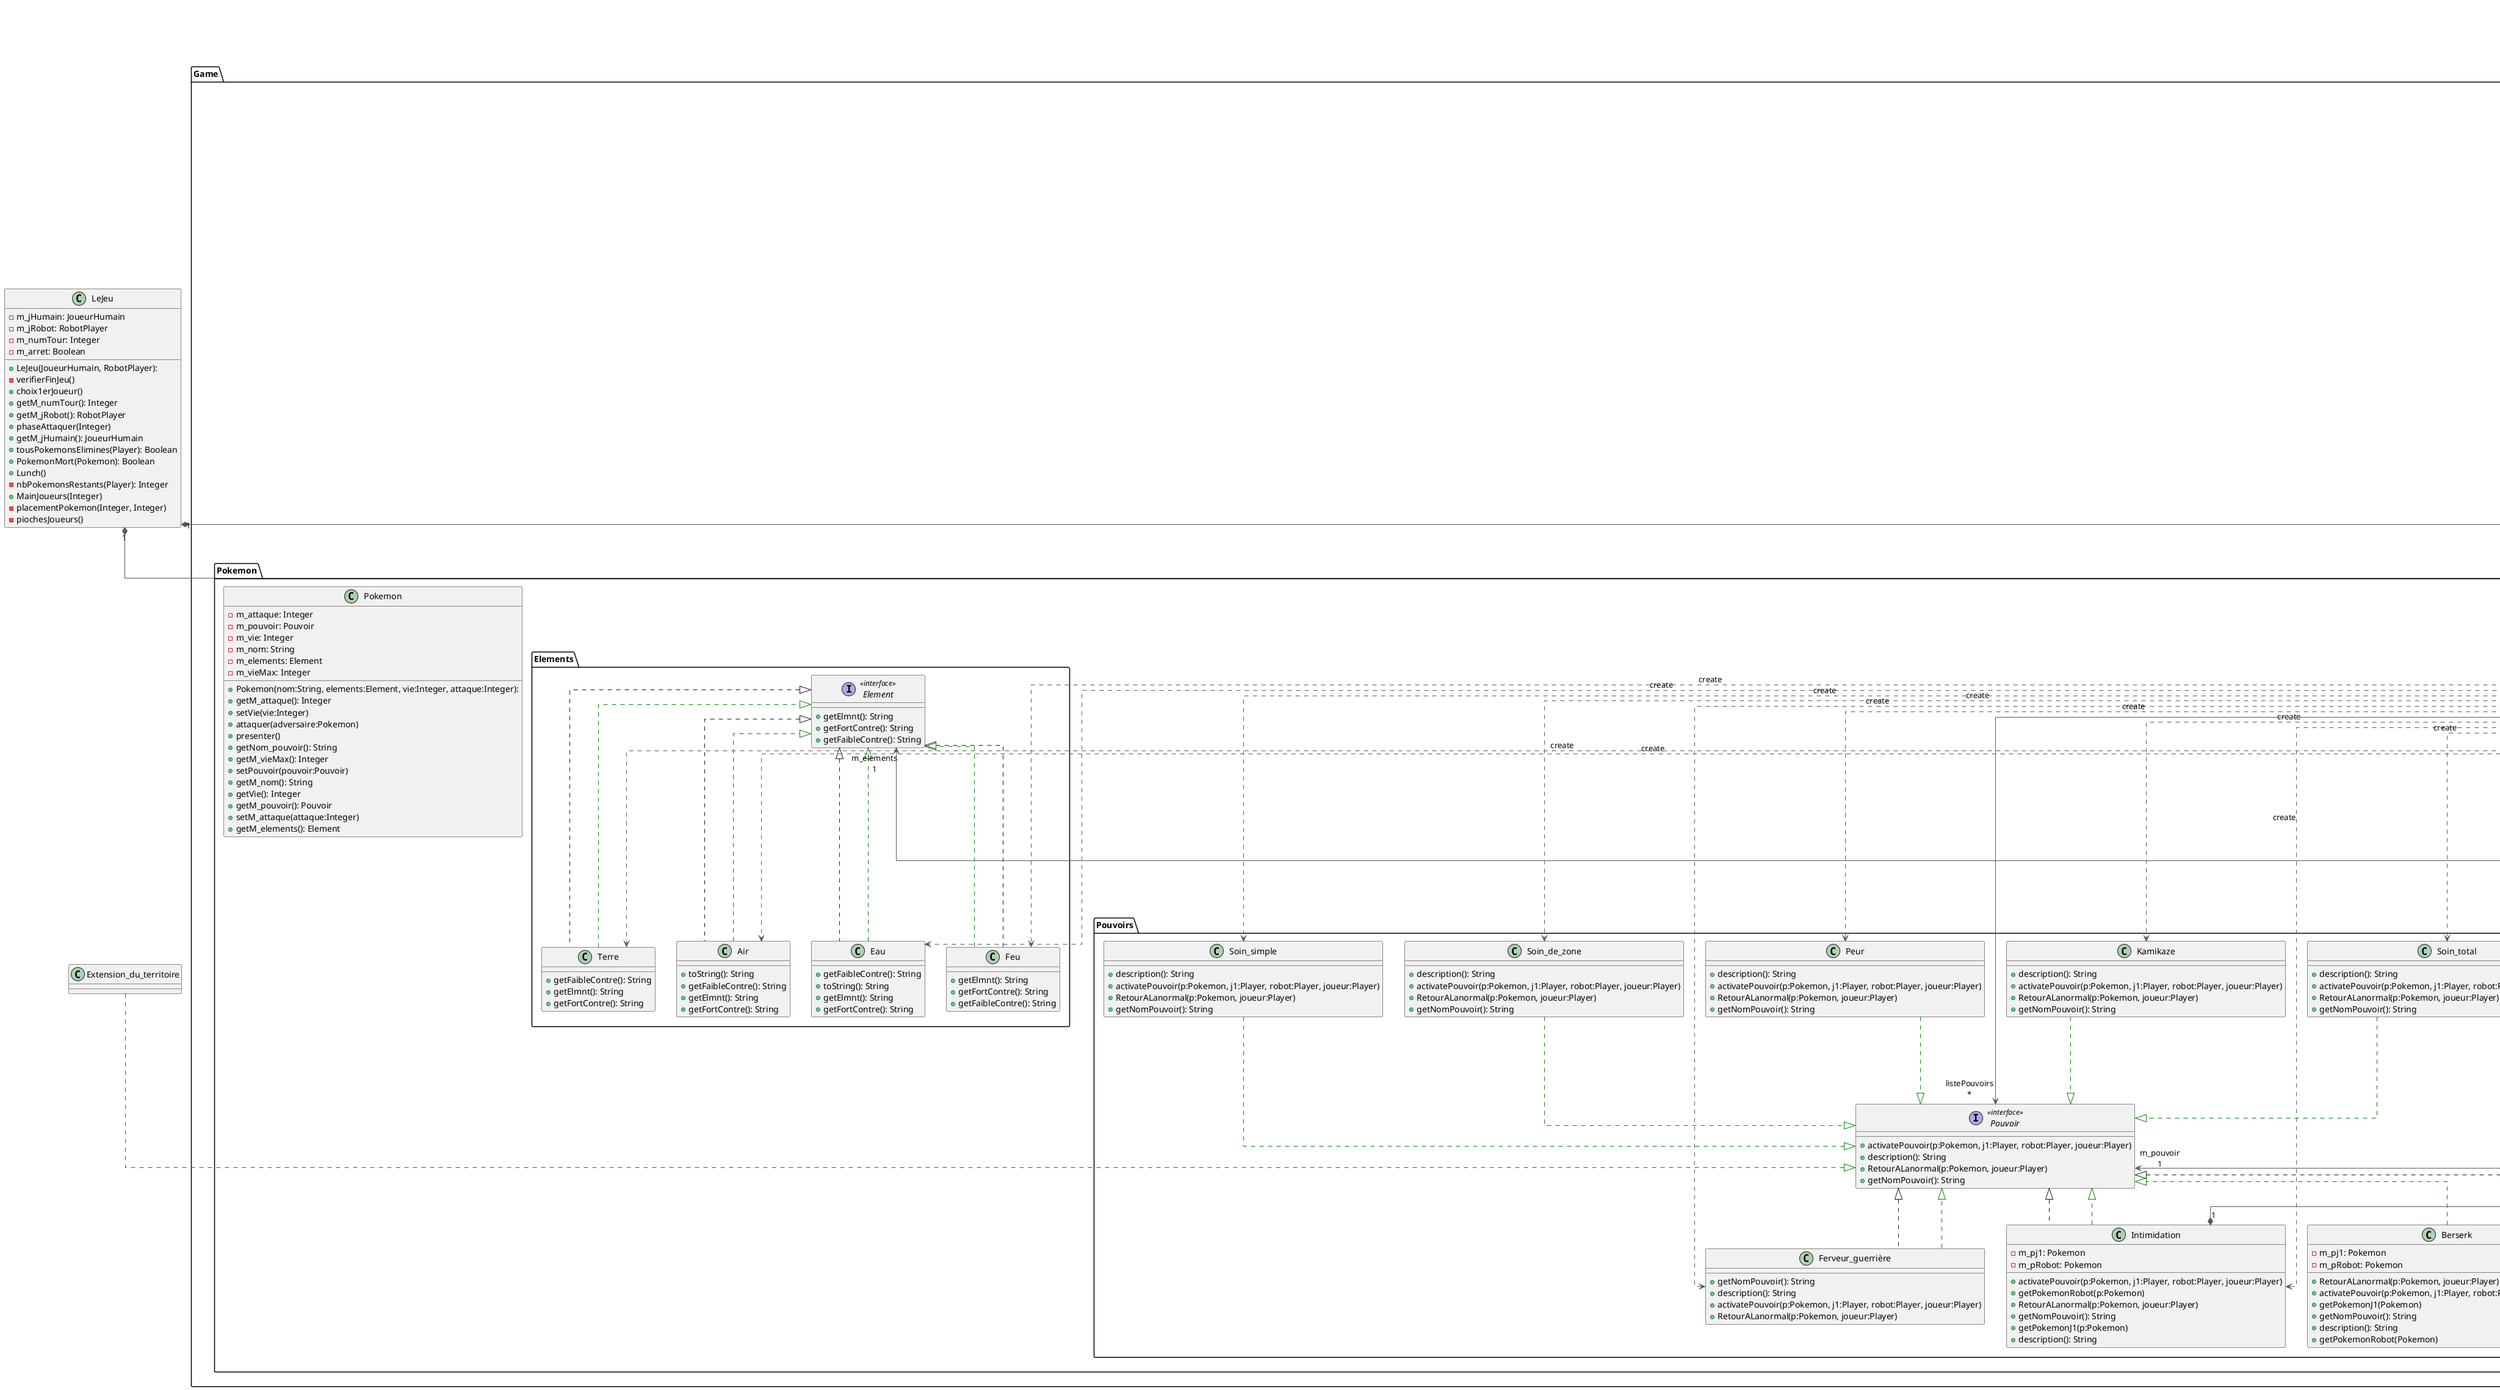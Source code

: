 @startuml
'https://plantuml.com/class-diagram

top to bottom direction
skinparam linetype ortho

package Game
{
    package Jeu
    {
        class Affichage
        {
          + {static} afficherTerrain(Terrain)
          +{static} afficherDefausse(Defausse)
          +{static} afficherMain(MainDuJoueur)
          +{static} afficherJeu(Tour)
          +{static} clearConsole()
          +{static} afficherPokemon(List<Pokemon>)
          +{static} adjustLength(String, Integer): String
          +{static} afficherPioche(Pioche)
        }

        class Partie
        {

          - m_arret: Boolean
          - m_jRobot: RobotPlayer
          - m_jHumain: JoueurHumain
          - m_numTour: Integer
          + <<Create>> Partie(JoueurHumain, RobotPlayer)
          + Lunch()
          + verifierFinJeu()
          + nbPokemonsRestants(Player): Integer
          + tousPokemonsElimines(Player): Boolean
        }

        class Tour {

          - m_jHumain: JoueurHumain
          - m_jRobot: RobotPlayer
          - m_numTour: Integer
          - m_arret: Boolean
          + <<Create>> Tour(humain:JoueurHumain, robot:RobotPlayer)
          + placementPokemon(nbJ1:Integer, nbRobot:Integer)
          + MainJoueurs(taille : Integer)
          + Affichage()
          + PokemonMort(pokemon:Pokemon): Boolean
          + phaseAttaquer(numTour : Integer)
          + Pouvoir(joueur:Player)
          + choix1erJoueur()
          + verifMort()
          + piochesJoueurs()
          + getM_numTour(): Integer
          + getM_jHumain(): JoueurHumain
          + getM_jRobot(): RobotPlayer

        }

    }
    package Joueur
    {
        class JoueurHumain {

          - m_joueur1: Boolean
          - m_nom: String
          - m_terrain: Terrain
          - m_pioche: Pioche
          - m_defausse: Defausse
          - m_main: MainDuJoueur
          + <<Create>> JoueurHumain(nom:String)
          + isJoueur1(): Boolean
          + getPokemonFromPioche(index:Integer): Pokemon
          + placeSurTerrain(pokemon:Pokemon)
          + getM_defausse(): Defausse
          + getM_pioche(): Pioche
          + joue(adversaire:Player): Boolean
          + getM_terrain(): Terrain
          + getM_main(): MainDuJoueur
          + setPioche(pioche:Pioche)
          + getM_nom(): String
          + piocherPokemon(p:Pokemon)
          + UtilisePouvoir(index:Integer): Boolean
          + setJoueur1(etat:Boolean)
          + getPokemonFromMain(index:Integer): Pokemon
        }



        interface Player << interface >> {
          + joue(adversaire:Player): Boolean
          + getM_nom(): String
          + setJoueur1(etat:Boolean)
          + isJoueur1(): Boolean
          + getM_defausse(): Defausse
          + getM_main(): MainDuJoueur
          + UtilisePouvoir(index:Integer): Boolean
          + getPokemonFromPioche(index:Integer): Pokemon
          + placeSurTerrain(pokemon:Pokemon)
          + getM_terrain(): Terrain
          + getPokemonFromMain(index:Integer): Pokemon
          + piocherPokemon(pokemon:Pokemon)
        }

        class RobotPlayer
        {
          - m_terrain: Terrain
          - m_joueur1: Boolean
          - m_defausse: Defausse
          - m_pioche: Pioche
          - m_main: MainDuJoueur
          - m_nom: String
          + <<Create>> RobotPlayer(nom:String)
          + getM_nom(): String
          + getM_defausse(): Defausse
          + getM_pioche(): Pioche
          + setJoueur1(etat:Boolean)
          + getM_terrain(): Terrain
          + isJoueur1(): Boolean
          + setPioche(pioche:Pioche)
          + getPokemonFromMain(index:Integer): Pokemon
          + getPokemonFromPioche(index:Integer): Pokemon
          + placeSurTerrain(pokemon:Pokemon)
          + joue(adversiare:Player): Boolean
          + piocherPokemon(pokemon:Pokemon)
          + UtilisePouvoir(index:Integer): Boolean
          + getM_main(): MainDuJoueur
          + choisirCible(adversaireTerrain:Terrain, attaquant:Pokemon): Pokemon
        }
    }
    package Pokemon
    {
        package Elements
        {
            interface Element << interface >>
            {
              + getElmnt(): String
              + getFortContre(): String
              + getFaibleContre(): String
            }
            class Air implements Element
            {
                      + toString(): String
                      + getFaibleContre(): String
                      + getElmnt(): String
                      + getFortContre(): String
            }
            class Eau implements Element{
              + getFaibleContre(): String
              + toString(): String
              + getElmnt(): String
              + getFortContre(): String
            }
            class Feu implements Element{
              + getElmnt(): String
              + getFortContre(): String
              + getFaibleContre(): String
            }
            class Terre implements Element{
              + getFaibleContre(): String
              + getElmnt(): String
              + getFortContre(): String
            }
        }

        package EnsemblePokemon
        {
            abstract class EnsemblePokemon << abstract >> {
              + getPokemon(index:Integer): Pokemon
              + getPokemonByName(nom:String): Pokemon
              + getNbPokemon(): Integer
              + getEnsemble(): List<Pokemon>
              + transferPokemon(pokemon:Pokemon, destination:EnsemblePokemon)
            }
            class MainDuJoueur extends EnsemblePokemon{
              - m_mainJoueur: Pokemon[*]
              + <<Create>> MainDuJoueur()
              + getPokemon(index:Integer): Pokemon
              + getPokemonByName(nom:String): Pokemon
              + getNbPokemon(): Integer
              + getEnsemble(): List<Pokemon>
            }
            class Defausse extends EnsemblePokemon{
              - m_defausse: List<Pokemon>
              + <<Create>> Defausse()
              + getPokemonByName(String): Pokemon
              + getNbPokemon(): Integer
              + getEnsemble(): Pokemon[*]
              + getPokemon(index:Integer): Pokemon
            }
            class Pioche extends EnsemblePokemon{

              - m_pioche: List<Pokemon>
              + <<Create>> Pioche()
              + <<Create>> Pioche(Integer)
              + getPokemonByName(nom : String): Pokemon
              + getNbPokemon(): Integer
              + getEnsemble(): Pokemon[*]
              + getPokemon(index:Integer): Pokemon
            }

            class PokemonGenerateur {
              + {static} listeNomsPokemon : String[41]
              + {static} listePouvoirs : Pouvoir[8]
              + {static} genererPokemon(): Pokemon
            }

            class Terrain extends EnsemblePokemon {
              - m_terrain: Pokemon[*]
              + <<Create>> Terrain()
              + getEnsemble(): Pokemon[*]
              + getNbPokemon(): Integer
              + getPokemonAvecLeMoinsDeVie(): Pokemon
              + getPokemon(index:Integer): Pokemon
              + getPokemonByName(nom:String): Pokemon
              + ajouterPokemon(pokemon:Pokemon)
            }

        }
        package Pouvoirs
        {
            interface Pouvoir << interface >> {
              + activatePouvoir(p:Pokemon, j1:Player, robot:Player, joueur:Player)
              + description(): String
              + RetourALanormal(p:Pokemon, joueur:Player)
              + getNomPouvoir(): String
            }
            class Berserk implements Pouvoir {
              - m_pj1: Pokemon
              - m_pRobot: Pokemon
              + RetourALanormal(p:Pokemon, joueur:Player)
              + activatePouvoir(p:Pokemon, j1:Player, robot:Player, joueur:Player)
              + getPokemonJ1(Pokemon)
              + getNomPouvoir(): String
              + description(): String
              + getPokemonRobot(Pokemon)
            }
            class Ferveur_guerrière implements Pouvoir{
              + getNomPouvoir(): String
              + description(): String
              + activatePouvoir(p:Pokemon, j1:Player, robot:Player, joueur:Player)
              + RetourALanormal(p:Pokemon, joueur:Player)
            }
            class Intimidation implements Pouvoir{
              - m_pj1: Pokemon
              - m_pRobot: Pokemon
              + activatePouvoir(p:Pokemon, j1:Player, robot:Player, joueur:Player)
              + getPokemonRobot(p:Pokemon)
              + RetourALanormal(p:Pokemon, joueur:Player)
              + getNomPouvoir(): String
              + getPokemonJ1(p:Pokemon)
              + description(): String
            }
            class Kamikaze {
              + description(): String
              + activatePouvoir(p:Pokemon, j1:Player, robot:Player, joueur:Player)
              + RetourALanormal(p:Pokemon, joueur:Player)
              + getNomPouvoir(): String
            }
            class Peur {
              + description(): String
              + activatePouvoir(p:Pokemon, j1:Player, robot:Player, joueur:Player)
              + RetourALanormal(p:Pokemon, joueur:Player)
              + getNomPouvoir(): String
            }
            class Soin_de_zone {
              + description(): String
              + activatePouvoir(p:Pokemon, j1:Player, robot:Player, joueur:Player)
              + RetourALanormal(p:Pokemon, joueur:Player)
              + getNomPouvoir(): String
            }
            class Soin_simple {
              + description(): String
              + activatePouvoir(p:Pokemon, j1:Player, robot:Player, joueur:Player)
              + RetourALanormal(p:Pokemon, joueur:Player)
              + getNomPouvoir(): String
            }
            class Soin_total  {
              + description(): String
              + activatePouvoir(p:Pokemon, j1:Player, robot:Player, joueur:Player)
              + RetourALanormal(p:Pokemon, joueur:Player)
              + getNomPouvoir(): String
            }
        }
        class Pokemon {
          - m_attaque: Integer
          - m_pouvoir: Pouvoir
          - m_vie: Integer
          - m_nom: String
          - m_elements: Element
          - m_vieMax: Integer
          + Pokemon(nom:String, elements:Element, vie:Integer, attaque:Integer):
          + getM_attaque(): Integer
          + setVie(vie:Integer)
          + attaquer(adversaire:Pokemon)
          + presenter()
          + getNom_pouvoir(): String
          + getM_vieMax(): Integer
          + setPouvoir(pouvoir:Pouvoir)
          + getM_nom(): String
          + getVie(): Integer
          + getM_pouvoir(): Pouvoir
          + setM_attaque(attaque:Integer)
          + getM_elements(): Element
        }

    }

}



















class LeJeu {
  + LeJeu(JoueurHumain, RobotPlayer):
  - m_jHumain: JoueurHumain
  - m_jRobot: RobotPlayer
  - m_numTour: Integer
  - m_arret: Boolean
  - verifierFinJeu()
  + choix1erJoueur()
  + getM_numTour(): Integer
  + getM_jRobot(): RobotPlayer
  + phaseAttaquer(Integer)
  + getM_jHumain(): JoueurHumain
  + tousPokemonsElimines(Player): Boolean
  + PokemonMort(Pokemon): Boolean
  + Lunch()
  - nbPokemonsRestants(Player): Integer
  + MainJoueurs(Integer)
  - placementPokemon(Integer, Integer)
  - piochesJoueurs()
}
class Main {
  + Main():
  + main(String[])
}



























Air                      -[#008200,dashed]-^  Element
Berserk                 "1" *-[#595959,plain]-> "m_pj1\n1" Pokemon
Berserk                  -[#008200,dashed]-^  Pouvoir
Defausse                 -[#000082,plain]-^  EnsemblePokemon
Defausse                "1" *-[#595959,plain]-> "m_defausse\n*" Pokemon
Eau                      -[#008200,dashed]-^  Element
Extension_du_territoire  -[#008200,dashed]-^  Pouvoir
Ferveur_guerrière        -[#008200,dashed]-^  Pouvoir
Feu                      -[#008200,dashed]-^  Element
Intimidation            "1" *-[#595959,plain]-> "m_pj1\n1" Pokemon
Intimidation             -[#008200,dashed]-^  Pouvoir
JoueurHumain            "1" *-[#595959,plain]-> "m_defausse\n1" Defausse
JoueurHumain             -[#595959,dashed]->  Defausse                : "«create»"
JoueurHumain             -[#595959,dashed]->  MainDuJoueur            : "«create»"
JoueurHumain            "1" *-[#595959,plain]-> "m_main\n1" MainDuJoueur
JoueurHumain             -[#595959,dashed]->  Pioche                  : "«create»"
JoueurHumain            "1" *-[#595959,plain]-> "m_pioche\n1" Pioche
JoueurHumain             -[#008200,dashed]-^  Player
JoueurHumain            "1" *-[#595959,plain]-> "m_terrain\n1" Terrain
JoueurHumain             -[#595959,dashed]->  Terrain                 : "«create»"
Kamikaze                 -[#008200,dashed]-^  Pouvoir
LeJeu                   "1" *-[#595959,plain]-> "m_jHumain\n1" JoueurHumain
LeJeu                   "1" *-[#595959,plain]-> "m_jRobot\n1" RobotPlayer
Main                     -[#595959,dashed]->  JoueurHumain            : "«create»"
Main                     -[#595959,dashed]->  Partie                  : "«create»"
Main                     -[#595959,dashed]->  RobotPlayer             : "«create»"
MainDuJoueur             -[#000082,plain]-^  EnsemblePokemon
MainDuJoueur            "1" *-[#595959,plain]-> "m_mainJoueur\n*" Pokemon
Partie                  "1" *-[#595959,plain]-> "m_jHumain\n1" JoueurHumain
Partie                  "1" *-[#595959,plain]-> "m_jRobot\n1" RobotPlayer
Partie                   -[#595959,dashed]->  Tour                    : "«create»"
Peur                     -[#008200,dashed]-^  Pouvoir
Pioche                   -[#000082,plain]-^  EnsemblePokemon
Pioche                  "1" *-[#595959,plain]-> "m_pioche\n*" Pokemon
Pokemon                 "1" *-[#595959,plain]-> "m_elements\n1" Element
Pokemon                 "1" *-[#595959,plain]-> "m_pouvoir\n1" Pouvoir
PokemonGenerateur        -[#595959,dashed]->  Air                     : "«create»"
PokemonGenerateur        -[#595959,dashed]->  Berserk                 : "«create»"
PokemonGenerateur        -[#595959,dashed]->  Eau                     : "«create»"
PokemonGenerateur        -[#595959,dashed]->  Ferveur_guerrière       : "«create»"
PokemonGenerateur        -[#595959,dashed]->  Feu                     : "«create»"
PokemonGenerateur        -[#595959,dashed]->  Intimidation            : "«create»"
PokemonGenerateur        -[#595959,dashed]->  Kamikaze                : "«create»"
PokemonGenerateur        -[#595959,dashed]->  Peur                    : "«create»"
PokemonGenerateur        -[#595959,dashed]->  Pokemon                 : "«create»"
PokemonGenerateur       "1" *-[#595959,plain]-> "listePouvoirs\n*" Pouvoir
PokemonGenerateur        -[#595959,dashed]->  Soin_de_zone            : "«create»"
PokemonGenerateur        -[#595959,dashed]->  Soin_simple             : "«create»"
PokemonGenerateur        -[#595959,dashed]->  Soin_total              : "«create»"
PokemonGenerateur        -[#595959,dashed]->  Terre                   : "«create»"
RobotPlayer             "1" *-[#595959,plain]-> "m_defausse\n1" Defausse
RobotPlayer              -[#595959,dashed]->  Defausse                : "«create»"
RobotPlayer              -[#595959,dashed]->  MainDuJoueur            : "«create»"
RobotPlayer             "1" *-[#595959,plain]-> "m_main\n1" MainDuJoueur
RobotPlayer              -[#595959,dashed]->  Pioche                  : "«create»"
RobotPlayer             "1" *-[#595959,plain]-> "m_pioche\n1" Pioche
RobotPlayer              -[#008200,dashed]-^  Player
RobotPlayer             "1" *-[#595959,plain]-> "m_terrain\n1" Terrain
RobotPlayer              -[#595959,dashed]->  Terrain                 : "«create»"
Soin_de_zone             -[#008200,dashed]-^  Pouvoir
Soin_simple              -[#008200,dashed]-^  Pouvoir
Soin_total               -[#008200,dashed]-^  Pouvoir
Terrain                  -[#000082,plain]-^  EnsemblePokemon
Terrain                 "1" *-[#595959,plain]-> "m_terrain\n*" Pokemon
Terre                    -[#008200,dashed]-^  Element
Tour                    "1" *-[#595959,plain]-> "m_jHumain\n1" JoueurHumain
Tour                     -[#595959,dashed]->  Pioche                  : "«create»"
Tour                    "1" *-[#595959,plain]-> "m_jRobot\n1" RobotPlayer

@enduml